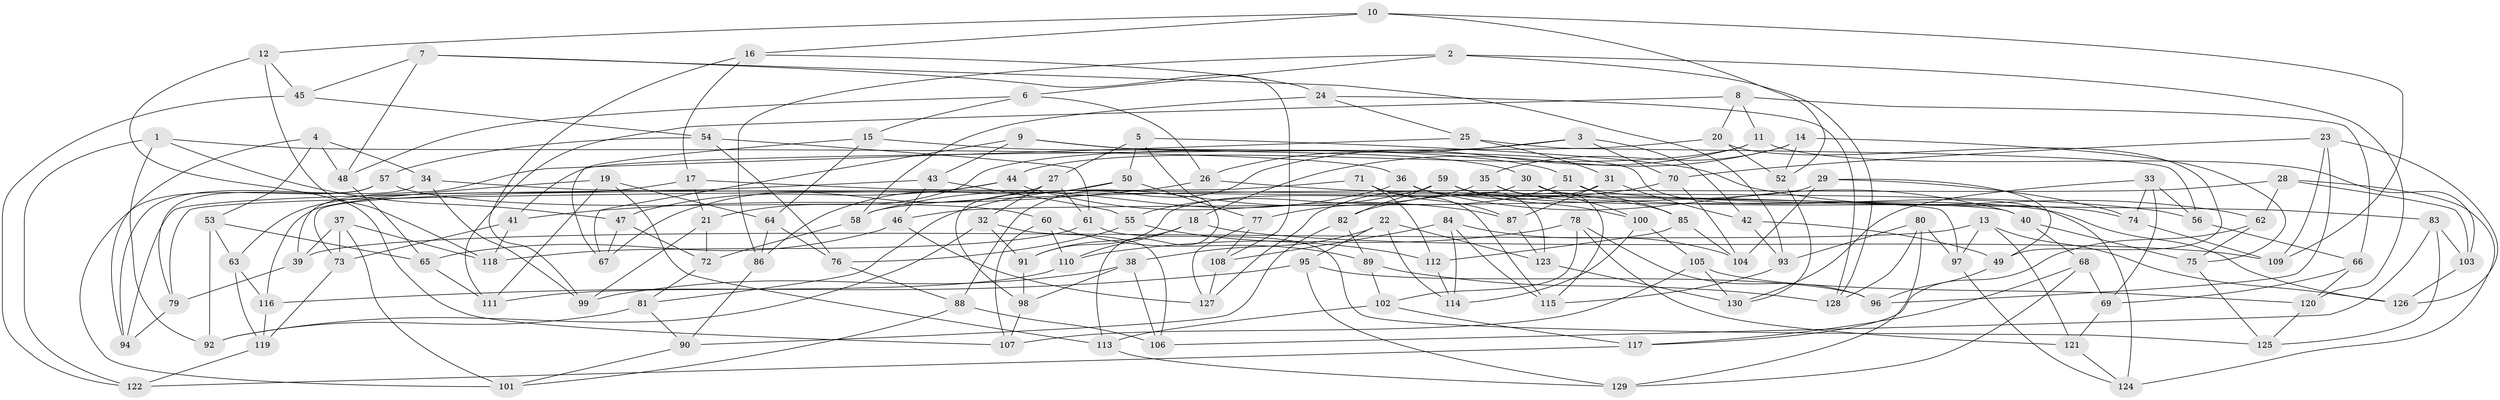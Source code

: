 // Generated by graph-tools (version 1.1) at 2025/16/03/09/25 04:16:35]
// undirected, 130 vertices, 260 edges
graph export_dot {
graph [start="1"]
  node [color=gray90,style=filled];
  1;
  2;
  3;
  4;
  5;
  6;
  7;
  8;
  9;
  10;
  11;
  12;
  13;
  14;
  15;
  16;
  17;
  18;
  19;
  20;
  21;
  22;
  23;
  24;
  25;
  26;
  27;
  28;
  29;
  30;
  31;
  32;
  33;
  34;
  35;
  36;
  37;
  38;
  39;
  40;
  41;
  42;
  43;
  44;
  45;
  46;
  47;
  48;
  49;
  50;
  51;
  52;
  53;
  54;
  55;
  56;
  57;
  58;
  59;
  60;
  61;
  62;
  63;
  64;
  65;
  66;
  67;
  68;
  69;
  70;
  71;
  72;
  73;
  74;
  75;
  76;
  77;
  78;
  79;
  80;
  81;
  82;
  83;
  84;
  85;
  86;
  87;
  88;
  89;
  90;
  91;
  92;
  93;
  94;
  95;
  96;
  97;
  98;
  99;
  100;
  101;
  102;
  103;
  104;
  105;
  106;
  107;
  108;
  109;
  110;
  111;
  112;
  113;
  114;
  115;
  116;
  117;
  118;
  119;
  120;
  121;
  122;
  123;
  124;
  125;
  126;
  127;
  128;
  129;
  130;
  1 -- 122;
  1 -- 47;
  1 -- 92;
  1 -- 36;
  2 -- 120;
  2 -- 6;
  2 -- 128;
  2 -- 86;
  3 -- 70;
  3 -- 26;
  3 -- 42;
  3 -- 21;
  4 -- 94;
  4 -- 34;
  4 -- 48;
  4 -- 53;
  5 -- 113;
  5 -- 62;
  5 -- 50;
  5 -- 27;
  6 -- 48;
  6 -- 15;
  6 -- 26;
  7 -- 108;
  7 -- 45;
  7 -- 48;
  7 -- 93;
  8 -- 11;
  8 -- 20;
  8 -- 111;
  8 -- 66;
  9 -- 43;
  9 -- 30;
  9 -- 67;
  9 -- 124;
  10 -- 16;
  10 -- 12;
  10 -- 109;
  10 -- 52;
  11 -- 103;
  11 -- 88;
  11 -- 44;
  12 -- 107;
  12 -- 45;
  12 -- 118;
  13 -- 126;
  13 -- 39;
  13 -- 121;
  13 -- 97;
  14 -- 18;
  14 -- 52;
  14 -- 35;
  14 -- 75;
  15 -- 67;
  15 -- 51;
  15 -- 64;
  16 -- 99;
  16 -- 17;
  16 -- 24;
  17 -- 97;
  17 -- 21;
  17 -- 63;
  18 -- 91;
  18 -- 109;
  18 -- 110;
  19 -- 111;
  19 -- 113;
  19 -- 116;
  19 -- 64;
  20 -- 52;
  20 -- 49;
  20 -- 41;
  21 -- 72;
  21 -- 99;
  22 -- 114;
  22 -- 38;
  22 -- 123;
  22 -- 95;
  23 -- 96;
  23 -- 109;
  23 -- 126;
  23 -- 70;
  24 -- 128;
  24 -- 58;
  24 -- 25;
  25 -- 31;
  25 -- 39;
  25 -- 56;
  26 -- 56;
  26 -- 41;
  27 -- 32;
  27 -- 67;
  27 -- 61;
  28 -- 62;
  28 -- 124;
  28 -- 103;
  28 -- 58;
  29 -- 74;
  29 -- 46;
  29 -- 104;
  29 -- 49;
  30 -- 100;
  30 -- 74;
  30 -- 91;
  31 -- 87;
  31 -- 127;
  31 -- 42;
  32 -- 91;
  32 -- 92;
  32 -- 106;
  33 -- 56;
  33 -- 130;
  33 -- 69;
  33 -- 74;
  34 -- 94;
  34 -- 99;
  34 -- 40;
  35 -- 115;
  35 -- 55;
  35 -- 85;
  36 -- 40;
  36 -- 123;
  36 -- 58;
  37 -- 39;
  37 -- 118;
  37 -- 73;
  37 -- 101;
  38 -- 98;
  38 -- 106;
  38 -- 99;
  39 -- 79;
  40 -- 75;
  40 -- 68;
  41 -- 73;
  41 -- 118;
  42 -- 49;
  42 -- 93;
  43 -- 55;
  43 -- 94;
  43 -- 46;
  44 -- 47;
  44 -- 73;
  44 -- 87;
  45 -- 54;
  45 -- 122;
  46 -- 127;
  46 -- 65;
  47 -- 67;
  47 -- 72;
  48 -- 65;
  49 -- 96;
  50 -- 77;
  50 -- 98;
  50 -- 86;
  51 -- 77;
  51 -- 85;
  51 -- 83;
  52 -- 130;
  53 -- 92;
  53 -- 63;
  53 -- 65;
  54 -- 61;
  54 -- 57;
  54 -- 76;
  55 -- 76;
  55 -- 112;
  56 -- 66;
  57 -- 101;
  57 -- 79;
  57 -- 60;
  58 -- 72;
  59 -- 81;
  59 -- 126;
  59 -- 82;
  59 -- 100;
  60 -- 110;
  60 -- 89;
  60 -- 107;
  61 -- 125;
  61 -- 118;
  62 -- 117;
  62 -- 75;
  63 -- 119;
  63 -- 116;
  64 -- 86;
  64 -- 76;
  65 -- 111;
  66 -- 69;
  66 -- 120;
  68 -- 117;
  68 -- 129;
  68 -- 69;
  69 -- 121;
  70 -- 104;
  70 -- 82;
  71 -- 79;
  71 -- 87;
  71 -- 112;
  71 -- 115;
  72 -- 81;
  73 -- 119;
  74 -- 109;
  75 -- 125;
  76 -- 88;
  77 -- 108;
  77 -- 127;
  78 -- 102;
  78 -- 96;
  78 -- 110;
  78 -- 121;
  79 -- 94;
  80 -- 93;
  80 -- 97;
  80 -- 128;
  80 -- 129;
  81 -- 90;
  81 -- 92;
  82 -- 90;
  82 -- 89;
  83 -- 103;
  83 -- 106;
  83 -- 125;
  84 -- 114;
  84 -- 108;
  84 -- 104;
  84 -- 115;
  85 -- 112;
  85 -- 104;
  86 -- 90;
  87 -- 123;
  88 -- 101;
  88 -- 106;
  89 -- 128;
  89 -- 102;
  90 -- 101;
  91 -- 98;
  93 -- 115;
  95 -- 129;
  95 -- 116;
  95 -- 96;
  97 -- 124;
  98 -- 107;
  100 -- 105;
  100 -- 114;
  102 -- 117;
  102 -- 113;
  103 -- 126;
  105 -- 130;
  105 -- 107;
  105 -- 120;
  108 -- 127;
  110 -- 111;
  112 -- 114;
  113 -- 129;
  116 -- 119;
  117 -- 122;
  119 -- 122;
  120 -- 125;
  121 -- 124;
  123 -- 130;
}
